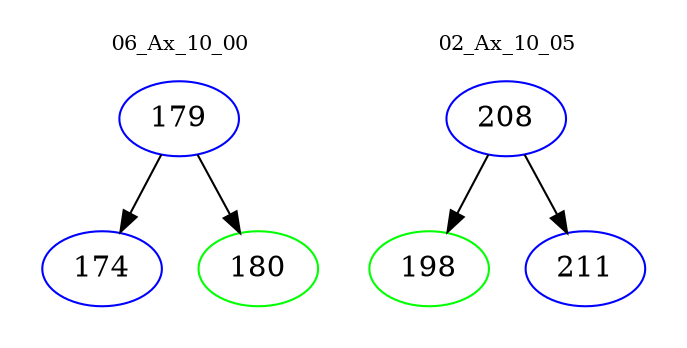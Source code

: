 digraph{
subgraph cluster_0 {
color = white
label = "06_Ax_10_00";
fontsize=10;
T0_179 [label="179", color="blue"]
T0_179 -> T0_174 [color="black"]
T0_174 [label="174", color="blue"]
T0_179 -> T0_180 [color="black"]
T0_180 [label="180", color="green"]
}
subgraph cluster_1 {
color = white
label = "02_Ax_10_05";
fontsize=10;
T1_208 [label="208", color="blue"]
T1_208 -> T1_198 [color="black"]
T1_198 [label="198", color="green"]
T1_208 -> T1_211 [color="black"]
T1_211 [label="211", color="blue"]
}
}
